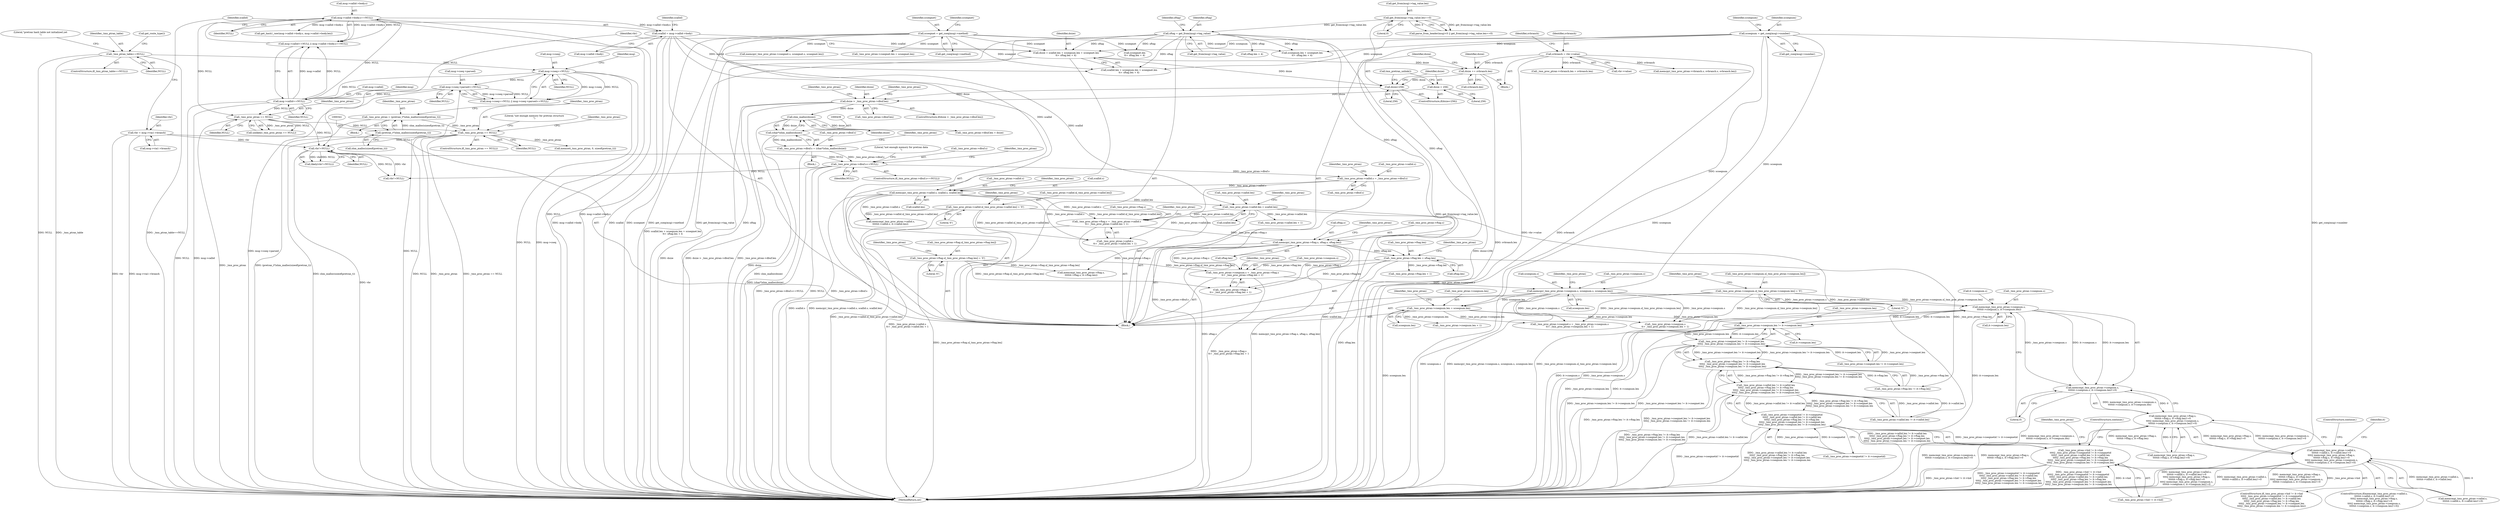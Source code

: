 digraph "0_kamailio_e1d8008a09d9390ebaf698abe8909e10dfec4097@API" {
"1000965" [label="(Call,memcmp(_tmx_proc_ptran->cseqnum.s,\n\t\t\t\t\tit->cseqnum.s, it->cseqnum.len))"];
"1000614" [label="(Call,_tmx_proc_ptran->cseqnum.s[_tmx_proc_ptran->cseqnum.len] = '\0')"];
"1000593" [label="(Call,memcpy(_tmx_proc_ptran->cseqnum.s, scseqnum.s, scseqnum.len))"];
"1000574" [label="(Call,_tmx_proc_ptran->cseqnum.s = _tmx_proc_ptran->ftag.s\n\t\t+ _tmx_proc_ptran->ftag.len + 1)"];
"1000561" [label="(Call,_tmx_proc_ptran->ftag.s[_tmx_proc_ptran->ftag.len] = '\0')"];
"1000540" [label="(Call,memcpy(_tmx_proc_ptran->ftag.s, sftag.s, sftag.len))"];
"1000521" [label="(Call,_tmx_proc_ptran->ftag.s = _tmx_proc_ptran->callid.s\n\t\t+ _tmx_proc_ptran->callid.len + 1)"];
"1000508" [label="(Call,_tmx_proc_ptran->callid.s[_tmx_proc_ptran->callid.len] = '\0')"];
"1000487" [label="(Call,memcpy(_tmx_proc_ptran->callid.s, scallid.s, scallid.len))"];
"1000476" [label="(Call,_tmx_proc_ptran->callid.s = _tmx_proc_ptran->dbuf.s)"];
"1000443" [label="(Call,_tmx_proc_ptran->dbuf.s==NULL)"];
"1000432" [label="(Call,_tmx_proc_ptran->dbuf.s = (char*)shm_malloc(dsize))"];
"1000438" [label="(Call,(char*)shm_malloc(dsize))"];
"1000440" [label="(Call,shm_malloc(dsize))"];
"1000412" [label="(Call,dsize > _tmx_proc_ptran->dbuf.len)"];
"1000404" [label="(Call,dsize<256)"];
"1000365" [label="(Call,dsize = scallid.len + scseqnum.len + scseqmet.len\n\t\t+ sftag.len + 4)"];
"1000271" [label="(Call,scallid = msg->callid->body)"];
"1000249" [label="(Call,msg->callid->body.s==NULL)"];
"1000244" [label="(Call,msg->callid==NULL)"];
"1000172" [label="(Call,msg->cseq==NULL)"];
"1000118" [label="(Call,_tmx_ptran_table==NULL)"];
"1000177" [label="(Call,msg->cseq->parsed==NULL)"];
"1000290" [label="(Call,scseqnum = get_cseq(msg)->number)"];
"1000281" [label="(Call,scseqmet = get_cseq(msg)->method)"];
"1000299" [label="(Call,sftag = get_from(msg)->tag_value)"];
"1000228" [label="(Call,get_from(msg)->tag_value.len==0)"];
"1000398" [label="(Call,dsize += svbranch.len)"];
"1000390" [label="(Call,svbranch = vbr->value)"];
"1000407" [label="(Call,dsize = 256)"];
"1000386" [label="(Call,vbr!=NULL)"];
"1000264" [label="(Call,vbr = msg->via1->branch)"];
"1000334" [label="(Call,_tmx_proc_ptran == NULL)"];
"1000346" [label="(Call,_tmx_proc_ptran == NULL)"];
"1000338" [label="(Call,_tmx_proc_ptran = (pretran_t*)shm_malloc(sizeof(pretran_t)))"];
"1000340" [label="(Call,(pretran_t*)shm_malloc(sizeof(pretran_t)))"];
"1000499" [label="(Call,_tmx_proc_ptran->callid.len = scallid.len)"];
"1000552" [label="(Call,_tmx_proc_ptran->ftag.len = sftag.len)"];
"1000834" [label="(Call,_tmx_proc_ptran->cseqnum.len != it->cseqnum.len)"];
"1000605" [label="(Call,_tmx_proc_ptran->cseqnum.len = scseqnum.len)"];
"1000965" [label="(Call,memcmp(_tmx_proc_ptran->cseqnum.s,\n\t\t\t\t\tit->cseqnum.s, it->cseqnum.len))"];
"1000822" [label="(Call,_tmx_proc_ptran->cseqmet.len != it->cseqmet.len\n\t\t\t\t|| _tmx_proc_ptran->cseqnum.len != it->cseqnum.len)"];
"1000810" [label="(Call,_tmx_proc_ptran->ftag.len != it->ftag.len\n\t\t\t\t|| _tmx_proc_ptran->cseqmet.len != it->cseqmet.len\n\t\t\t\t|| _tmx_proc_ptran->cseqnum.len != it->cseqnum.len)"];
"1000798" [label="(Call,_tmx_proc_ptran->callid.len != it->callid.len\n\t\t\t\t|| _tmx_proc_ptran->ftag.len != it->ftag.len\n\t\t\t\t|| _tmx_proc_ptran->cseqmet.len != it->cseqmet.len\n\t\t\t\t|| _tmx_proc_ptran->cseqnum.len != it->cseqnum.len)"];
"1000790" [label="(Call,_tmx_proc_ptran->cseqmetid != it->cseqmetid\n\t\t\t\t|| _tmx_proc_ptran->callid.len != it->callid.len\n\t\t\t\t|| _tmx_proc_ptran->ftag.len != it->ftag.len\n\t\t\t\t|| _tmx_proc_ptran->cseqmet.len != it->cseqmet.len\n\t\t\t\t|| _tmx_proc_ptran->cseqnum.len != it->cseqnum.len)"];
"1000782" [label="(Call,_tmx_proc_ptran->hid != it->hid\n\t\t\t\t|| _tmx_proc_ptran->cseqmetid != it->cseqmetid\n\t\t\t\t|| _tmx_proc_ptran->callid.len != it->callid.len\n\t\t\t\t|| _tmx_proc_ptran->ftag.len != it->ftag.len\n\t\t\t\t|| _tmx_proc_ptran->cseqmet.len != it->cseqmet.len\n\t\t\t\t|| _tmx_proc_ptran->cseqnum.len != it->cseqnum.len)"];
"1000964" [label="(Call,memcmp(_tmx_proc_ptran->cseqnum.s,\n\t\t\t\t\tit->cseqnum.s, it->cseqnum.len)!=0)"];
"1000945" [label="(Call,memcmp(_tmx_proc_ptran->ftag.s,\n\t\t\t\t\tit->ftag.s, it->ftag.len)!=0\n\t\t\t\t|| memcmp(_tmx_proc_ptran->cseqnum.s,\n\t\t\t\t\tit->cseqnum.s, it->cseqnum.len)!=0)"];
"1000926" [label="(Call,memcmp(_tmx_proc_ptran->callid.s,\n\t\t\t\t\tit->callid.s, it->callid.len)!=0\n\t\t\t\t|| memcmp(_tmx_proc_ptran->ftag.s,\n\t\t\t\t\tit->ftag.s, it->ftag.len)!=0\n\t\t\t\t|| memcmp(_tmx_proc_ptran->cseqnum.s,\n\t\t\t\t\tit->cseqnum.s, it->cseqnum.len)!=0)"];
"1000928" [label="(Call,memcmp(_tmx_proc_ptran->callid.s,\n\t\t\t\t\tit->callid.s, it->callid.len))"];
"1000441" [label="(Identifier,dsize)"];
"1000411" [label="(ControlStructure,if(dsize > _tmx_proc_ptran->dbuf.len))"];
"1000298" [label="(Identifier,scseqnum)"];
"1000790" [label="(Call,_tmx_proc_ptran->cseqmetid != it->cseqmetid\n\t\t\t\t|| _tmx_proc_ptran->callid.len != it->callid.len\n\t\t\t\t|| _tmx_proc_ptran->ftag.len != it->ftag.len\n\t\t\t\t|| _tmx_proc_ptran->cseqmet.len != it->cseqmet.len\n\t\t\t\t|| _tmx_proc_ptran->cseqnum.len != it->cseqnum.len)"];
"1000981" [label="(Literal,0)"];
"1000682" [label="(Call,vbr!=NULL)"];
"1000596" [label="(Identifier,_tmx_proc_ptran)"];
"1000413" [label="(Identifier,dsize)"];
"1000488" [label="(Call,_tmx_proc_ptran->callid.s)"];
"1000273" [label="(Call,msg->callid->body)"];
"1000385" [label="(Call,likely(vbr!=NULL))"];
"1000340" [label="(Call,(pretran_t*)shm_malloc(sizeof(pretran_t)))"];
"1000976" [label="(Call,it->cseqnum.len)"];
"1000499" [label="(Call,_tmx_proc_ptran->callid.len = scallid.len)"];
"1000555" [label="(Identifier,_tmx_proc_ptran)"];
"1000272" [label="(Identifier,scallid)"];
"1000552" [label="(Call,_tmx_proc_ptran->ftag.len = sftag.len)"];
"1000626" [label="(Literal,'\0')"];
"1000423" [label="(Identifier,_tmx_proc_ptran)"];
"1000345" [label="(ControlStructure,if(_tmx_proc_ptran == NULL))"];
"1000235" [label="(Literal,0)"];
"1000602" [label="(Call,scseqnum.len)"];
"1000947" [label="(Call,memcmp(_tmx_proc_ptran->ftag.s,\n\t\t\t\t\tit->ftag.s, it->ftag.len))"];
"1000339" [label="(Identifier,_tmx_proc_ptran)"];
"1000541" [label="(Call,_tmx_proc_ptran->ftag.s)"];
"1000173" [label="(Call,msg->cseq)"];
"1000404" [label="(Call,dsize<256)"];
"1000118" [label="(Call,_tmx_ptran_table==NULL)"];
"1000926" [label="(Call,memcmp(_tmx_proc_ptran->callid.s,\n\t\t\t\t\tit->callid.s, it->callid.len)!=0\n\t\t\t\t|| memcmp(_tmx_proc_ptran->ftag.s,\n\t\t\t\t\tit->ftag.s, it->ftag.len)!=0\n\t\t\t\t|| memcmp(_tmx_proc_ptran->cseqnum.s,\n\t\t\t\t\tit->cseqnum.s, it->cseqnum.len)!=0)"];
"1000389" [label="(Block,)"];
"1000512" [label="(Identifier,_tmx_proc_ptran)"];
"1000459" [label="(Identifier,_tmx_proc_ptran)"];
"1000971" [label="(Call,it->cseqnum.s)"];
"1000573" [label="(Literal,'\0')"];
"1000129" [label="(Call,get_route_type())"];
"1000223" [label="(Call,parse_from_header(msg)<0 || get_from(msg)->tag_value.len==0)"];
"1000783" [label="(Call,_tmx_proc_ptran->hid != it->hid)"];
"1000490" [label="(Identifier,_tmx_proc_ptran)"];
"1000502" [label="(Identifier,_tmx_proc_ptran)"];
"1000452" [label="(Literal,\"not enough memory for pretran data\n\")"];
"1000456" [label="(Call,_tmx_proc_ptran->dbuf.len = dsize)"];
"1000614" [label="(Call,_tmx_proc_ptran->cseqnum.s[_tmx_proc_ptran->cseqnum.len] = '\0')"];
"1000565" [label="(Identifier,_tmx_proc_ptran)"];
"1000527" [label="(Call,_tmx_proc_ptran->callid.s\n\t\t+ _tmx_proc_ptran->callid.len + 1)"];
"1000562" [label="(Call,_tmx_proc_ptran->ftag.s[_tmx_proc_ptran->ftag.len])"];
"1000465" [label="(Identifier,_tmx_proc_ptran)"];
"1000388" [label="(Identifier,NULL)"];
"1000611" [label="(Call,scseqnum.len)"];
"1000496" [label="(Call,scallid.len)"];
"1000487" [label="(Call,memcpy(_tmx_proc_ptran->callid.s, scallid.s, scallid.len))"];
"1000575" [label="(Call,_tmx_proc_ptran->cseqnum.s)"];
"1000508" [label="(Call,_tmx_proc_ptran->callid.s[_tmx_proc_ptran->callid.len] = '\0')"];
"1000390" [label="(Call,svbranch = vbr->value)"];
"1000346" [label="(Call,_tmx_proc_ptran == NULL)"];
"1000123" [label="(Literal,\"pretran hash table not initialized yet\n\")"];
"1000338" [label="(Call,_tmx_proc_ptran = (pretran_t*)shm_malloc(sizeof(pretran_t)))"];
"1000618" [label="(Identifier,_tmx_proc_ptran)"];
"1000104" [label="(Block,)"];
"1000245" [label="(Call,msg->callid)"];
"1000449" [label="(Identifier,NULL)"];
"1000791" [label="(Call,_tmx_proc_ptran->cseqmetid != it->cseqmetid)"];
"1000586" [label="(Call,_tmx_proc_ptran->ftag.len + 1)"];
"1000927" [label="(Call,memcmp(_tmx_proc_ptran->callid.s,\n\t\t\t\t\tit->callid.s, it->callid.len)!=0)"];
"1000810" [label="(Call,_tmx_proc_ptran->ftag.len != it->ftag.len\n\t\t\t\t|| _tmx_proc_ptran->cseqmet.len != it->cseqmet.len\n\t\t\t\t|| _tmx_proc_ptran->cseqnum.len != it->cseqnum.len)"];
"1000307" [label="(Identifier,sftag)"];
"1000281" [label="(Call,scseqmet = get_cseq(msg)->method)"];
"1000574" [label="(Call,_tmx_proc_ptran->cseqnum.s = _tmx_proc_ptran->ftag.s\n\t\t+ _tmx_proc_ptran->ftag.len + 1)"];
"1000365" [label="(Call,dsize = scallid.len + scseqnum.len + scseqmet.len\n\t\t+ sftag.len + 4)"];
"1000477" [label="(Call,_tmx_proc_ptran->callid.s)"];
"1000282" [label="(Identifier,scseqmet)"];
"1000403" [label="(ControlStructure,if(dsize<256))"];
"1000476" [label="(Call,_tmx_proc_ptran->callid.s = _tmx_proc_ptran->dbuf.s)"];
"1000925" [label="(ControlStructure,if(memcmp(_tmx_proc_ptran->callid.s,\n\t\t\t\t\tit->callid.s, it->callid.len)!=0\n\t\t\t\t|| memcmp(_tmx_proc_ptran->ftag.s,\n\t\t\t\t\tit->ftag.s, it->ftag.len)!=0\n\t\t\t\t|| memcmp(_tmx_proc_ptran->cseqnum.s,\n\t\t\t\t\tit->cseqnum.s, it->cseqnum.len)!=0))"];
"1000639" [label="(Call,_tmx_proc_ptran->cseqnum.len + 1)"];
"1000577" [label="(Identifier,_tmx_proc_ptran)"];
"1000375" [label="(Call,scseqmet.len\n\t\t+ sftag.len + 4)"];
"1000520" [label="(Literal,'\0')"];
"1000334" [label="(Call,_tmx_proc_ptran == NULL)"];
"1000646" [label="(Call,memcpy(_tmx_proc_ptran->cseqmet.s, scseqmet.s, scseqmet.len))"];
"1000822" [label="(Call,_tmx_proc_ptran->cseqmet.len != it->cseqmet.len\n\t\t\t\t|| _tmx_proc_ptran->cseqnum.len != it->cseqnum.len)"];
"1000781" [label="(ControlStructure,if(_tmx_proc_ptran->hid != it->hid\n\t\t\t\t|| _tmx_proc_ptran->cseqmetid != it->cseqmetid\n\t\t\t\t|| _tmx_proc_ptran->callid.len != it->callid.len\n\t\t\t\t|| _tmx_proc_ptran->ftag.len != it->ftag.len\n\t\t\t\t|| _tmx_proc_ptran->cseqmet.len != it->cseqmet.len\n\t\t\t\t|| _tmx_proc_ptran->cseqnum.len != it->cseqnum.len))"];
"1000444" [label="(Call,_tmx_proc_ptran->dbuf.s)"];
"1000379" [label="(Call,sftag.len + 4)"];
"1000608" [label="(Identifier,_tmx_proc_ptran)"];
"1000593" [label="(Call,memcpy(_tmx_proc_ptran->cseqnum.s, scseqnum.s, scseqnum.len))"];
"1000264" [label="(Call,vbr = msg->via1->branch)"];
"1000627" [label="(Call,_tmx_proc_ptran->cseqmet.s = _tmx_proc_ptran->cseqnum.s\n\t\t+ _tmx_proc_ptran->cseqnum.len + 1)"];
"1000482" [label="(Call,_tmx_proc_ptran->dbuf.s)"];
"1000171" [label="(Call,msg->cseq==NULL || msg->cseq->parsed==NULL)"];
"1000605" [label="(Call,_tmx_proc_ptran->cseqnum.len = scseqnum.len)"];
"1000594" [label="(Call,_tmx_proc_ptran->cseqnum.s)"];
"1000351" [label="(Literal,\"not enough memory for pretran structure\n\")"];
"1000249" [label="(Call,msg->callid->body.s==NULL)"];
"1000438" [label="(Call,(char*)shm_malloc(dsize))"];
"1000493" [label="(Call,scallid.s)"];
"1000658" [label="(Call,_tmx_proc_ptran->cseqmet.len = scseqmet.len)"];
"1000387" [label="(Identifier,vbr)"];
"1000180" [label="(Identifier,msg)"];
"1000946" [label="(Call,memcmp(_tmx_proc_ptran->ftag.s,\n\t\t\t\t\tit->ftag.s, it->ftag.len)!=0)"];
"1000521" [label="(Call,_tmx_proc_ptran->ftag.s = _tmx_proc_ptran->callid.s\n\t\t+ _tmx_proc_ptran->callid.len + 1)"];
"1000705" [label="(Call,memcpy(_tmx_proc_ptran->vbranch.s, svbranch.s, svbranch.len))"];
"1000347" [label="(Identifier,_tmx_proc_ptran)"];
"1000561" [label="(Call,_tmx_proc_ptran->ftag.s[_tmx_proc_ptran->ftag.len] = '\0')"];
"1000509" [label="(Call,_tmx_proc_ptran->callid.s[_tmx_proc_ptran->callid.len])"];
"1000366" [label="(Identifier,dsize)"];
"1000633" [label="(Call,_tmx_proc_ptran->cseqnum.s\n\t\t+ _tmx_proc_ptran->cseqnum.len + 1)"];
"1000228" [label="(Call,get_from(msg)->tag_value.len==0)"];
"1000117" [label="(ControlStructure,if(_tmx_ptran_table==NULL))"];
"1000966" [label="(Call,_tmx_proc_ptran->cseqnum.s)"];
"1000408" [label="(Identifier,dsize)"];
"1000290" [label="(Call,scseqnum = get_cseq(msg)->number)"];
"1000442" [label="(ControlStructure,if(_tmx_proc_ptran->dbuf.s==NULL))"];
"1000283" [label="(Call,get_cseq(msg)->method)"];
"1000229" [label="(Call,get_from(msg)->tag_value.len)"];
"1000405" [label="(Identifier,dsize)"];
"1000243" [label="(Call,msg->callid==NULL || msg->callid->body.s==NULL)"];
"1000120" [label="(Identifier,NULL)"];
"1000248" [label="(Identifier,NULL)"];
"1001048" [label="(MethodReturn,int)"];
"1000524" [label="(Identifier,_tmx_proc_ptran)"];
"1000414" [label="(Call,_tmx_proc_ptran->dbuf.len)"];
"1000391" [label="(Identifier,svbranch)"];
"1000823" [label="(Call,_tmx_proc_ptran->cseqmet.len != it->cseqmet.len)"];
"1000851" [label="(Identifier,_tmx_proc_ptran)"];
"1000834" [label="(Call,_tmx_proc_ptran->cseqnum.len != it->cseqnum.len)"];
"1000982" [label="(ControlStructure,continue;)"];
"1000432" [label="(Call,_tmx_proc_ptran->dbuf.s = (char*)shm_malloc(dsize))"];
"1000799" [label="(Call,_tmx_proc_ptran->callid.len != it->callid.len)"];
"1000301" [label="(Call,get_from(msg)->tag_value)"];
"1000964" [label="(Call,memcmp(_tmx_proc_ptran->cseqnum.s,\n\t\t\t\t\tit->cseqnum.s, it->cseqnum.len)!=0)"];
"1000615" [label="(Call,_tmx_proc_ptran->cseqnum.s[_tmx_proc_ptran->cseqnum.len])"];
"1000606" [label="(Call,_tmx_proc_ptran->cseqnum.len)"];
"1000336" [label="(Identifier,NULL)"];
"1000342" [label="(Call,shm_malloc(sizeof(pretran_t)))"];
"1000717" [label="(Call,_tmx_proc_ptran->vbranch.len = svbranch.len)"];
"1000945" [label="(Call,memcmp(_tmx_proc_ptran->ftag.s,\n\t\t\t\t\tit->ftag.s, it->ftag.len)!=0\n\t\t\t\t|| memcmp(_tmx_proc_ptran->cseqnum.s,\n\t\t\t\t\tit->cseqnum.s, it->cseqnum.len)!=0)"];
"1000440" [label="(Call,shm_malloc(dsize))"];
"1000337" [label="(Block,)"];
"1000119" [label="(Identifier,_tmx_ptran_table)"];
"1000398" [label="(Call,dsize += svbranch.len)"];
"1000280" [label="(Identifier,scallid)"];
"1000386" [label="(Call,vbr!=NULL)"];
"1000183" [label="(Identifier,NULL)"];
"1000397" [label="(Identifier,svbranch)"];
"1000257" [label="(Identifier,NULL)"];
"1000299" [label="(Call,sftag = get_from(msg)->tag_value)"];
"1000406" [label="(Literal,256)"];
"1000300" [label="(Identifier,sftag)"];
"1000630" [label="(Identifier,_tmx_proc_ptran)"];
"1000500" [label="(Call,_tmx_proc_ptran->callid.len)"];
"1000392" [label="(Call,vbr->value)"];
"1000599" [label="(Call,scseqnum.s)"];
"1000558" [label="(Call,sftag.len)"];
"1000540" [label="(Call,memcpy(_tmx_proc_ptran->ftag.s, sftag.s, sftag.len))"];
"1000965" [label="(Call,memcmp(_tmx_proc_ptran->cseqnum.s,\n\t\t\t\t\tit->cseqnum.s, it->cseqnum.len))"];
"1000271" [label="(Call,scallid = msg->callid->body)"];
"1000410" [label="(Call,tmx_pretran_unlink())"];
"1000266" [label="(Call,msg->via1->branch)"];
"1000845" [label="(ControlStructure,continue;)"];
"1000543" [label="(Identifier,_tmx_proc_ptran)"];
"1000292" [label="(Call,get_cseq(msg)->number)"];
"1000333" [label="(Call,unlikely(_tmx_proc_ptran == NULL))"];
"1000443" [label="(Call,_tmx_proc_ptran->dbuf.s==NULL)"];
"1000172" [label="(Call,msg->cseq==NULL)"];
"1000840" [label="(Call,it->cseqnum.len)"];
"1000355" [label="(Call,memset(_tmx_proc_ptran, 0, sizeof(pretran_t)))"];
"1000367" [label="(Call,scallid.len + scseqnum.len + scseqmet.len\n\t\t+ sftag.len + 4)"];
"1000433" [label="(Call,_tmx_proc_ptran->dbuf.s)"];
"1000798" [label="(Call,_tmx_proc_ptran->callid.len != it->callid.len\n\t\t\t\t|| _tmx_proc_ptran->ftag.len != it->ftag.len\n\t\t\t\t|| _tmx_proc_ptran->cseqmet.len != it->cseqmet.len\n\t\t\t\t|| _tmx_proc_ptran->cseqnum.len != it->cseqnum.len)"];
"1000553" [label="(Call,_tmx_proc_ptran->ftag.len)"];
"1000178" [label="(Call,msg->cseq->parsed)"];
"1000522" [label="(Call,_tmx_proc_ptran->ftag.s)"];
"1000988" [label="(Identifier,it)"];
"1000446" [label="(Identifier,_tmx_proc_ptran)"];
"1000289" [label="(Identifier,scseqmet)"];
"1000356" [label="(Identifier,_tmx_proc_ptran)"];
"1000177" [label="(Call,msg->cseq->parsed==NULL)"];
"1000399" [label="(Identifier,dsize)"];
"1000409" [label="(Literal,256)"];
"1000533" [label="(Call,_tmx_proc_ptran->callid.len + 1)"];
"1000310" [label="(Call,get_hash1_raw(msg->callid->body.s, msg->callid->body.len))"];
"1000505" [label="(Call,scallid.len)"];
"1000580" [label="(Call,_tmx_proc_ptran->ftag.s\n\t\t+ _tmx_proc_ptran->ftag.len + 1)"];
"1000546" [label="(Call,sftag.s)"];
"1000371" [label="(Call,scseqnum.len + scseqmet.len\n\t\t+ sftag.len + 4)"];
"1000291" [label="(Identifier,scseqnum)"];
"1000176" [label="(Identifier,NULL)"];
"1000244" [label="(Call,msg->callid==NULL)"];
"1000419" [label="(Block,)"];
"1000253" [label="(Identifier,msg)"];
"1000412" [label="(Call,dsize > _tmx_proc_ptran->dbuf.len)"];
"1000811" [label="(Call,_tmx_proc_ptran->ftag.len != it->ftag.len)"];
"1000782" [label="(Call,_tmx_proc_ptran->hid != it->hid\n\t\t\t\t|| _tmx_proc_ptran->cseqmetid != it->cseqmetid\n\t\t\t\t|| _tmx_proc_ptran->callid.len != it->callid.len\n\t\t\t\t|| _tmx_proc_ptran->ftag.len != it->ftag.len\n\t\t\t\t|| _tmx_proc_ptran->cseqmet.len != it->cseqmet.len\n\t\t\t\t|| _tmx_proc_ptran->cseqnum.len != it->cseqnum.len)"];
"1000250" [label="(Call,msg->callid->body.s)"];
"1000549" [label="(Call,sftag.len)"];
"1000400" [label="(Call,svbranch.len)"];
"1000407" [label="(Call,dsize = 256)"];
"1000265" [label="(Identifier,vbr)"];
"1000835" [label="(Call,_tmx_proc_ptran->cseqnum.len)"];
"1000335" [label="(Identifier,_tmx_proc_ptran)"];
"1000348" [label="(Identifier,NULL)"];
"1000965" -> "1000964"  [label="AST: "];
"1000965" -> "1000976"  [label="CFG: "];
"1000966" -> "1000965"  [label="AST: "];
"1000971" -> "1000965"  [label="AST: "];
"1000976" -> "1000965"  [label="AST: "];
"1000981" -> "1000965"  [label="CFG: "];
"1000965" -> "1001048"  [label="DDG: it->cseqnum.s"];
"1000965" -> "1001048"  [label="DDG: _tmx_proc_ptran->cseqnum.s"];
"1000965" -> "1001048"  [label="DDG: it->cseqnum.len"];
"1000965" -> "1000834"  [label="DDG: it->cseqnum.len"];
"1000965" -> "1000964"  [label="DDG: _tmx_proc_ptran->cseqnum.s"];
"1000965" -> "1000964"  [label="DDG: it->cseqnum.s"];
"1000965" -> "1000964"  [label="DDG: it->cseqnum.len"];
"1000614" -> "1000965"  [label="DDG: _tmx_proc_ptran->cseqnum.s[_tmx_proc_ptran->cseqnum.len]"];
"1000593" -> "1000965"  [label="DDG: _tmx_proc_ptran->cseqnum.s"];
"1000834" -> "1000965"  [label="DDG: it->cseqnum.len"];
"1000614" -> "1000104"  [label="AST: "];
"1000614" -> "1000626"  [label="CFG: "];
"1000615" -> "1000614"  [label="AST: "];
"1000626" -> "1000614"  [label="AST: "];
"1000630" -> "1000614"  [label="CFG: "];
"1000614" -> "1001048"  [label="DDG: _tmx_proc_ptran->cseqnum.s[_tmx_proc_ptran->cseqnum.len]"];
"1000614" -> "1000627"  [label="DDG: _tmx_proc_ptran->cseqnum.s[_tmx_proc_ptran->cseqnum.len]"];
"1000614" -> "1000633"  [label="DDG: _tmx_proc_ptran->cseqnum.s[_tmx_proc_ptran->cseqnum.len]"];
"1000593" -> "1000104"  [label="AST: "];
"1000593" -> "1000602"  [label="CFG: "];
"1000594" -> "1000593"  [label="AST: "];
"1000599" -> "1000593"  [label="AST: "];
"1000602" -> "1000593"  [label="AST: "];
"1000608" -> "1000593"  [label="CFG: "];
"1000593" -> "1001048"  [label="DDG: scseqnum.s"];
"1000593" -> "1001048"  [label="DDG: memcpy(_tmx_proc_ptran->cseqnum.s, scseqnum.s, scseqnum.len)"];
"1000574" -> "1000593"  [label="DDG: _tmx_proc_ptran->cseqnum.s"];
"1000290" -> "1000593"  [label="DDG: scseqnum"];
"1000593" -> "1000605"  [label="DDG: scseqnum.len"];
"1000593" -> "1000627"  [label="DDG: _tmx_proc_ptran->cseqnum.s"];
"1000593" -> "1000633"  [label="DDG: _tmx_proc_ptran->cseqnum.s"];
"1000574" -> "1000104"  [label="AST: "];
"1000574" -> "1000580"  [label="CFG: "];
"1000575" -> "1000574"  [label="AST: "];
"1000580" -> "1000574"  [label="AST: "];
"1000596" -> "1000574"  [label="CFG: "];
"1000574" -> "1001048"  [label="DDG: _tmx_proc_ptran->ftag.s\n\t\t+ _tmx_proc_ptran->ftag.len + 1"];
"1000561" -> "1000574"  [label="DDG: _tmx_proc_ptran->ftag.s[_tmx_proc_ptran->ftag.len]"];
"1000540" -> "1000574"  [label="DDG: _tmx_proc_ptran->ftag.s"];
"1000552" -> "1000574"  [label="DDG: _tmx_proc_ptran->ftag.len"];
"1000561" -> "1000104"  [label="AST: "];
"1000561" -> "1000573"  [label="CFG: "];
"1000562" -> "1000561"  [label="AST: "];
"1000573" -> "1000561"  [label="AST: "];
"1000577" -> "1000561"  [label="CFG: "];
"1000561" -> "1001048"  [label="DDG: _tmx_proc_ptran->ftag.s[_tmx_proc_ptran->ftag.len]"];
"1000561" -> "1000580"  [label="DDG: _tmx_proc_ptran->ftag.s[_tmx_proc_ptran->ftag.len]"];
"1000561" -> "1000947"  [label="DDG: _tmx_proc_ptran->ftag.s[_tmx_proc_ptran->ftag.len]"];
"1000540" -> "1000104"  [label="AST: "];
"1000540" -> "1000549"  [label="CFG: "];
"1000541" -> "1000540"  [label="AST: "];
"1000546" -> "1000540"  [label="AST: "];
"1000549" -> "1000540"  [label="AST: "];
"1000555" -> "1000540"  [label="CFG: "];
"1000540" -> "1001048"  [label="DDG: memcpy(_tmx_proc_ptran->ftag.s, sftag.s, sftag.len)"];
"1000540" -> "1001048"  [label="DDG: sftag.s"];
"1000521" -> "1000540"  [label="DDG: _tmx_proc_ptran->ftag.s"];
"1000299" -> "1000540"  [label="DDG: sftag"];
"1000540" -> "1000552"  [label="DDG: sftag.len"];
"1000540" -> "1000580"  [label="DDG: _tmx_proc_ptran->ftag.s"];
"1000540" -> "1000947"  [label="DDG: _tmx_proc_ptran->ftag.s"];
"1000521" -> "1000104"  [label="AST: "];
"1000521" -> "1000527"  [label="CFG: "];
"1000522" -> "1000521"  [label="AST: "];
"1000527" -> "1000521"  [label="AST: "];
"1000543" -> "1000521"  [label="CFG: "];
"1000521" -> "1001048"  [label="DDG: _tmx_proc_ptran->callid.s\n\t\t+ _tmx_proc_ptran->callid.len + 1"];
"1000508" -> "1000521"  [label="DDG: _tmx_proc_ptran->callid.s[_tmx_proc_ptran->callid.len]"];
"1000487" -> "1000521"  [label="DDG: _tmx_proc_ptran->callid.s"];
"1000499" -> "1000521"  [label="DDG: _tmx_proc_ptran->callid.len"];
"1000508" -> "1000104"  [label="AST: "];
"1000508" -> "1000520"  [label="CFG: "];
"1000509" -> "1000508"  [label="AST: "];
"1000520" -> "1000508"  [label="AST: "];
"1000524" -> "1000508"  [label="CFG: "];
"1000508" -> "1001048"  [label="DDG: _tmx_proc_ptran->callid.s[_tmx_proc_ptran->callid.len]"];
"1000508" -> "1000527"  [label="DDG: _tmx_proc_ptran->callid.s[_tmx_proc_ptran->callid.len]"];
"1000508" -> "1000928"  [label="DDG: _tmx_proc_ptran->callid.s[_tmx_proc_ptran->callid.len]"];
"1000487" -> "1000104"  [label="AST: "];
"1000487" -> "1000496"  [label="CFG: "];
"1000488" -> "1000487"  [label="AST: "];
"1000493" -> "1000487"  [label="AST: "];
"1000496" -> "1000487"  [label="AST: "];
"1000502" -> "1000487"  [label="CFG: "];
"1000487" -> "1001048"  [label="DDG: scallid.s"];
"1000487" -> "1001048"  [label="DDG: memcpy(_tmx_proc_ptran->callid.s, scallid.s, scallid.len)"];
"1000476" -> "1000487"  [label="DDG: _tmx_proc_ptran->callid.s"];
"1000271" -> "1000487"  [label="DDG: scallid"];
"1000487" -> "1000499"  [label="DDG: scallid.len"];
"1000487" -> "1000527"  [label="DDG: _tmx_proc_ptran->callid.s"];
"1000487" -> "1000928"  [label="DDG: _tmx_proc_ptran->callid.s"];
"1000476" -> "1000104"  [label="AST: "];
"1000476" -> "1000482"  [label="CFG: "];
"1000477" -> "1000476"  [label="AST: "];
"1000482" -> "1000476"  [label="AST: "];
"1000490" -> "1000476"  [label="CFG: "];
"1000476" -> "1001048"  [label="DDG: _tmx_proc_ptran->dbuf.s"];
"1000443" -> "1000476"  [label="DDG: _tmx_proc_ptran->dbuf.s"];
"1000443" -> "1000442"  [label="AST: "];
"1000443" -> "1000449"  [label="CFG: "];
"1000444" -> "1000443"  [label="AST: "];
"1000449" -> "1000443"  [label="AST: "];
"1000452" -> "1000443"  [label="CFG: "];
"1000459" -> "1000443"  [label="CFG: "];
"1000443" -> "1001048"  [label="DDG: _tmx_proc_ptran->dbuf.s==NULL"];
"1000443" -> "1001048"  [label="DDG: NULL"];
"1000443" -> "1001048"  [label="DDG: _tmx_proc_ptran->dbuf.s"];
"1000432" -> "1000443"  [label="DDG: _tmx_proc_ptran->dbuf.s"];
"1000386" -> "1000443"  [label="DDG: NULL"];
"1000443" -> "1000682"  [label="DDG: NULL"];
"1000432" -> "1000419"  [label="AST: "];
"1000432" -> "1000438"  [label="CFG: "];
"1000433" -> "1000432"  [label="AST: "];
"1000438" -> "1000432"  [label="AST: "];
"1000446" -> "1000432"  [label="CFG: "];
"1000432" -> "1001048"  [label="DDG: (char*)shm_malloc(dsize)"];
"1000438" -> "1000432"  [label="DDG: shm_malloc(dsize)"];
"1000438" -> "1000440"  [label="CFG: "];
"1000439" -> "1000438"  [label="AST: "];
"1000440" -> "1000438"  [label="AST: "];
"1000438" -> "1001048"  [label="DDG: shm_malloc(dsize)"];
"1000440" -> "1000438"  [label="DDG: dsize"];
"1000440" -> "1000441"  [label="CFG: "];
"1000441" -> "1000440"  [label="AST: "];
"1000440" -> "1001048"  [label="DDG: dsize"];
"1000412" -> "1000440"  [label="DDG: dsize"];
"1000440" -> "1000456"  [label="DDG: dsize"];
"1000412" -> "1000411"  [label="AST: "];
"1000412" -> "1000414"  [label="CFG: "];
"1000413" -> "1000412"  [label="AST: "];
"1000414" -> "1000412"  [label="AST: "];
"1000423" -> "1000412"  [label="CFG: "];
"1000465" -> "1000412"  [label="CFG: "];
"1000412" -> "1001048"  [label="DDG: dsize > _tmx_proc_ptran->dbuf.len"];
"1000412" -> "1001048"  [label="DDG: _tmx_proc_ptran->dbuf.len"];
"1000412" -> "1001048"  [label="DDG: dsize"];
"1000404" -> "1000412"  [label="DDG: dsize"];
"1000407" -> "1000412"  [label="DDG: dsize"];
"1000404" -> "1000403"  [label="AST: "];
"1000404" -> "1000406"  [label="CFG: "];
"1000405" -> "1000404"  [label="AST: "];
"1000406" -> "1000404"  [label="AST: "];
"1000408" -> "1000404"  [label="CFG: "];
"1000410" -> "1000404"  [label="CFG: "];
"1000404" -> "1001048"  [label="DDG: dsize<256"];
"1000365" -> "1000404"  [label="DDG: dsize"];
"1000398" -> "1000404"  [label="DDG: dsize"];
"1000365" -> "1000104"  [label="AST: "];
"1000365" -> "1000367"  [label="CFG: "];
"1000366" -> "1000365"  [label="AST: "];
"1000367" -> "1000365"  [label="AST: "];
"1000387" -> "1000365"  [label="CFG: "];
"1000365" -> "1001048"  [label="DDG: scallid.len + scseqnum.len + scseqmet.len\n\t\t+ sftag.len + 4"];
"1000271" -> "1000365"  [label="DDG: scallid"];
"1000290" -> "1000365"  [label="DDG: scseqnum"];
"1000281" -> "1000365"  [label="DDG: scseqmet"];
"1000299" -> "1000365"  [label="DDG: sftag"];
"1000365" -> "1000398"  [label="DDG: dsize"];
"1000271" -> "1000104"  [label="AST: "];
"1000271" -> "1000273"  [label="CFG: "];
"1000272" -> "1000271"  [label="AST: "];
"1000273" -> "1000271"  [label="AST: "];
"1000280" -> "1000271"  [label="CFG: "];
"1000271" -> "1001048"  [label="DDG: msg->callid->body"];
"1000271" -> "1001048"  [label="DDG: scallid"];
"1000249" -> "1000271"  [label="DDG: msg->callid->body.s"];
"1000271" -> "1000367"  [label="DDG: scallid"];
"1000271" -> "1000499"  [label="DDG: scallid"];
"1000249" -> "1000243"  [label="AST: "];
"1000249" -> "1000257"  [label="CFG: "];
"1000250" -> "1000249"  [label="AST: "];
"1000257" -> "1000249"  [label="AST: "];
"1000243" -> "1000249"  [label="CFG: "];
"1000249" -> "1001048"  [label="DDG: NULL"];
"1000249" -> "1001048"  [label="DDG: msg->callid->body.s"];
"1000249" -> "1000243"  [label="DDG: msg->callid->body.s"];
"1000249" -> "1000243"  [label="DDG: NULL"];
"1000244" -> "1000249"  [label="DDG: NULL"];
"1000249" -> "1000310"  [label="DDG: msg->callid->body.s"];
"1000249" -> "1000334"  [label="DDG: NULL"];
"1000244" -> "1000243"  [label="AST: "];
"1000244" -> "1000248"  [label="CFG: "];
"1000245" -> "1000244"  [label="AST: "];
"1000248" -> "1000244"  [label="AST: "];
"1000253" -> "1000244"  [label="CFG: "];
"1000243" -> "1000244"  [label="CFG: "];
"1000244" -> "1001048"  [label="DDG: NULL"];
"1000244" -> "1001048"  [label="DDG: msg->callid"];
"1000244" -> "1000243"  [label="DDG: msg->callid"];
"1000244" -> "1000243"  [label="DDG: NULL"];
"1000172" -> "1000244"  [label="DDG: NULL"];
"1000177" -> "1000244"  [label="DDG: NULL"];
"1000244" -> "1000334"  [label="DDG: NULL"];
"1000172" -> "1000171"  [label="AST: "];
"1000172" -> "1000176"  [label="CFG: "];
"1000173" -> "1000172"  [label="AST: "];
"1000176" -> "1000172"  [label="AST: "];
"1000180" -> "1000172"  [label="CFG: "];
"1000171" -> "1000172"  [label="CFG: "];
"1000172" -> "1001048"  [label="DDG: NULL"];
"1000172" -> "1001048"  [label="DDG: msg->cseq"];
"1000172" -> "1000171"  [label="DDG: msg->cseq"];
"1000172" -> "1000171"  [label="DDG: NULL"];
"1000118" -> "1000172"  [label="DDG: NULL"];
"1000172" -> "1000177"  [label="DDG: NULL"];
"1000118" -> "1000117"  [label="AST: "];
"1000118" -> "1000120"  [label="CFG: "];
"1000119" -> "1000118"  [label="AST: "];
"1000120" -> "1000118"  [label="AST: "];
"1000123" -> "1000118"  [label="CFG: "];
"1000129" -> "1000118"  [label="CFG: "];
"1000118" -> "1001048"  [label="DDG: _tmx_ptran_table==NULL"];
"1000118" -> "1001048"  [label="DDG: NULL"];
"1000118" -> "1001048"  [label="DDG: _tmx_ptran_table"];
"1000177" -> "1000171"  [label="AST: "];
"1000177" -> "1000183"  [label="CFG: "];
"1000178" -> "1000177"  [label="AST: "];
"1000183" -> "1000177"  [label="AST: "];
"1000171" -> "1000177"  [label="CFG: "];
"1000177" -> "1001048"  [label="DDG: msg->cseq->parsed"];
"1000177" -> "1001048"  [label="DDG: NULL"];
"1000177" -> "1000171"  [label="DDG: msg->cseq->parsed"];
"1000177" -> "1000171"  [label="DDG: NULL"];
"1000290" -> "1000104"  [label="AST: "];
"1000290" -> "1000292"  [label="CFG: "];
"1000291" -> "1000290"  [label="AST: "];
"1000292" -> "1000290"  [label="AST: "];
"1000298" -> "1000290"  [label="CFG: "];
"1000290" -> "1001048"  [label="DDG: scseqnum"];
"1000290" -> "1001048"  [label="DDG: get_cseq(msg)->number"];
"1000290" -> "1000367"  [label="DDG: scseqnum"];
"1000290" -> "1000371"  [label="DDG: scseqnum"];
"1000290" -> "1000605"  [label="DDG: scseqnum"];
"1000281" -> "1000104"  [label="AST: "];
"1000281" -> "1000283"  [label="CFG: "];
"1000282" -> "1000281"  [label="AST: "];
"1000283" -> "1000281"  [label="AST: "];
"1000289" -> "1000281"  [label="CFG: "];
"1000281" -> "1001048"  [label="DDG: scseqmet"];
"1000281" -> "1001048"  [label="DDG: get_cseq(msg)->method"];
"1000281" -> "1000367"  [label="DDG: scseqmet"];
"1000281" -> "1000371"  [label="DDG: scseqmet"];
"1000281" -> "1000375"  [label="DDG: scseqmet"];
"1000281" -> "1000646"  [label="DDG: scseqmet"];
"1000281" -> "1000658"  [label="DDG: scseqmet"];
"1000299" -> "1000104"  [label="AST: "];
"1000299" -> "1000301"  [label="CFG: "];
"1000300" -> "1000299"  [label="AST: "];
"1000301" -> "1000299"  [label="AST: "];
"1000307" -> "1000299"  [label="CFG: "];
"1000299" -> "1001048"  [label="DDG: get_from(msg)->tag_value"];
"1000299" -> "1001048"  [label="DDG: sftag"];
"1000228" -> "1000299"  [label="DDG: get_from(msg)->tag_value.len"];
"1000299" -> "1000367"  [label="DDG: sftag"];
"1000299" -> "1000371"  [label="DDG: sftag"];
"1000299" -> "1000375"  [label="DDG: sftag"];
"1000299" -> "1000379"  [label="DDG: sftag"];
"1000299" -> "1000552"  [label="DDG: sftag"];
"1000228" -> "1000223"  [label="AST: "];
"1000228" -> "1000235"  [label="CFG: "];
"1000229" -> "1000228"  [label="AST: "];
"1000235" -> "1000228"  [label="AST: "];
"1000223" -> "1000228"  [label="CFG: "];
"1000228" -> "1001048"  [label="DDG: get_from(msg)->tag_value.len"];
"1000228" -> "1000223"  [label="DDG: get_from(msg)->tag_value.len"];
"1000228" -> "1000223"  [label="DDG: 0"];
"1000398" -> "1000389"  [label="AST: "];
"1000398" -> "1000400"  [label="CFG: "];
"1000399" -> "1000398"  [label="AST: "];
"1000400" -> "1000398"  [label="AST: "];
"1000405" -> "1000398"  [label="CFG: "];
"1000398" -> "1001048"  [label="DDG: svbranch.len"];
"1000390" -> "1000398"  [label="DDG: svbranch"];
"1000390" -> "1000389"  [label="AST: "];
"1000390" -> "1000392"  [label="CFG: "];
"1000391" -> "1000390"  [label="AST: "];
"1000392" -> "1000390"  [label="AST: "];
"1000397" -> "1000390"  [label="CFG: "];
"1000390" -> "1001048"  [label="DDG: vbr->value"];
"1000390" -> "1001048"  [label="DDG: svbranch"];
"1000390" -> "1000705"  [label="DDG: svbranch"];
"1000390" -> "1000717"  [label="DDG: svbranch"];
"1000407" -> "1000403"  [label="AST: "];
"1000407" -> "1000409"  [label="CFG: "];
"1000408" -> "1000407"  [label="AST: "];
"1000409" -> "1000407"  [label="AST: "];
"1000410" -> "1000407"  [label="CFG: "];
"1000386" -> "1000385"  [label="AST: "];
"1000386" -> "1000388"  [label="CFG: "];
"1000387" -> "1000386"  [label="AST: "];
"1000388" -> "1000386"  [label="AST: "];
"1000385" -> "1000386"  [label="CFG: "];
"1000386" -> "1001048"  [label="DDG: vbr"];
"1000386" -> "1000385"  [label="DDG: vbr"];
"1000386" -> "1000385"  [label="DDG: NULL"];
"1000264" -> "1000386"  [label="DDG: vbr"];
"1000334" -> "1000386"  [label="DDG: NULL"];
"1000346" -> "1000386"  [label="DDG: NULL"];
"1000386" -> "1000682"  [label="DDG: vbr"];
"1000386" -> "1000682"  [label="DDG: NULL"];
"1000264" -> "1000104"  [label="AST: "];
"1000264" -> "1000266"  [label="CFG: "];
"1000265" -> "1000264"  [label="AST: "];
"1000266" -> "1000264"  [label="AST: "];
"1000272" -> "1000264"  [label="CFG: "];
"1000264" -> "1001048"  [label="DDG: vbr"];
"1000264" -> "1001048"  [label="DDG: msg->via1->branch"];
"1000334" -> "1000333"  [label="AST: "];
"1000334" -> "1000336"  [label="CFG: "];
"1000335" -> "1000334"  [label="AST: "];
"1000336" -> "1000334"  [label="AST: "];
"1000333" -> "1000334"  [label="CFG: "];
"1000334" -> "1001048"  [label="DDG: _tmx_proc_ptran"];
"1000334" -> "1000333"  [label="DDG: _tmx_proc_ptran"];
"1000334" -> "1000333"  [label="DDG: NULL"];
"1000334" -> "1000346"  [label="DDG: NULL"];
"1000346" -> "1000345"  [label="AST: "];
"1000346" -> "1000348"  [label="CFG: "];
"1000347" -> "1000346"  [label="AST: "];
"1000348" -> "1000346"  [label="AST: "];
"1000351" -> "1000346"  [label="CFG: "];
"1000356" -> "1000346"  [label="CFG: "];
"1000346" -> "1001048"  [label="DDG: NULL"];
"1000346" -> "1001048"  [label="DDG: _tmx_proc_ptran"];
"1000346" -> "1001048"  [label="DDG: _tmx_proc_ptran == NULL"];
"1000338" -> "1000346"  [label="DDG: _tmx_proc_ptran"];
"1000346" -> "1000355"  [label="DDG: _tmx_proc_ptran"];
"1000338" -> "1000337"  [label="AST: "];
"1000338" -> "1000340"  [label="CFG: "];
"1000339" -> "1000338"  [label="AST: "];
"1000340" -> "1000338"  [label="AST: "];
"1000347" -> "1000338"  [label="CFG: "];
"1000338" -> "1001048"  [label="DDG: (pretran_t*)shm_malloc(sizeof(pretran_t))"];
"1000340" -> "1000338"  [label="DDG: shm_malloc(sizeof(pretran_t))"];
"1000340" -> "1000342"  [label="CFG: "];
"1000341" -> "1000340"  [label="AST: "];
"1000342" -> "1000340"  [label="AST: "];
"1000340" -> "1001048"  [label="DDG: shm_malloc(sizeof(pretran_t))"];
"1000499" -> "1000104"  [label="AST: "];
"1000499" -> "1000505"  [label="CFG: "];
"1000500" -> "1000499"  [label="AST: "];
"1000505" -> "1000499"  [label="AST: "];
"1000512" -> "1000499"  [label="CFG: "];
"1000499" -> "1001048"  [label="DDG: scallid.len"];
"1000499" -> "1000527"  [label="DDG: _tmx_proc_ptran->callid.len"];
"1000499" -> "1000533"  [label="DDG: _tmx_proc_ptran->callid.len"];
"1000499" -> "1000799"  [label="DDG: _tmx_proc_ptran->callid.len"];
"1000552" -> "1000104"  [label="AST: "];
"1000552" -> "1000558"  [label="CFG: "];
"1000553" -> "1000552"  [label="AST: "];
"1000558" -> "1000552"  [label="AST: "];
"1000565" -> "1000552"  [label="CFG: "];
"1000552" -> "1001048"  [label="DDG: sftag.len"];
"1000552" -> "1000580"  [label="DDG: _tmx_proc_ptran->ftag.len"];
"1000552" -> "1000586"  [label="DDG: _tmx_proc_ptran->ftag.len"];
"1000552" -> "1000811"  [label="DDG: _tmx_proc_ptran->ftag.len"];
"1000834" -> "1000822"  [label="AST: "];
"1000834" -> "1000840"  [label="CFG: "];
"1000835" -> "1000834"  [label="AST: "];
"1000840" -> "1000834"  [label="AST: "];
"1000822" -> "1000834"  [label="CFG: "];
"1000834" -> "1001048"  [label="DDG: _tmx_proc_ptran->cseqnum.len"];
"1000834" -> "1001048"  [label="DDG: it->cseqnum.len"];
"1000834" -> "1000822"  [label="DDG: _tmx_proc_ptran->cseqnum.len"];
"1000834" -> "1000822"  [label="DDG: it->cseqnum.len"];
"1000605" -> "1000834"  [label="DDG: _tmx_proc_ptran->cseqnum.len"];
"1000605" -> "1000104"  [label="AST: "];
"1000605" -> "1000611"  [label="CFG: "];
"1000606" -> "1000605"  [label="AST: "];
"1000611" -> "1000605"  [label="AST: "];
"1000618" -> "1000605"  [label="CFG: "];
"1000605" -> "1001048"  [label="DDG: scseqnum.len"];
"1000605" -> "1000627"  [label="DDG: _tmx_proc_ptran->cseqnum.len"];
"1000605" -> "1000633"  [label="DDG: _tmx_proc_ptran->cseqnum.len"];
"1000605" -> "1000639"  [label="DDG: _tmx_proc_ptran->cseqnum.len"];
"1000822" -> "1000810"  [label="AST: "];
"1000822" -> "1000823"  [label="CFG: "];
"1000823" -> "1000822"  [label="AST: "];
"1000810" -> "1000822"  [label="CFG: "];
"1000822" -> "1001048"  [label="DDG: _tmx_proc_ptran->cseqnum.len != it->cseqnum.len"];
"1000822" -> "1001048"  [label="DDG: _tmx_proc_ptran->cseqmet.len != it->cseqmet.len"];
"1000822" -> "1000810"  [label="DDG: _tmx_proc_ptran->cseqmet.len != it->cseqmet.len"];
"1000822" -> "1000810"  [label="DDG: _tmx_proc_ptran->cseqnum.len != it->cseqnum.len"];
"1000823" -> "1000822"  [label="DDG: _tmx_proc_ptran->cseqmet.len"];
"1000823" -> "1000822"  [label="DDG: it->cseqmet.len"];
"1000810" -> "1000798"  [label="AST: "];
"1000810" -> "1000811"  [label="CFG: "];
"1000811" -> "1000810"  [label="AST: "];
"1000798" -> "1000810"  [label="CFG: "];
"1000810" -> "1001048"  [label="DDG: _tmx_proc_ptran->ftag.len != it->ftag.len"];
"1000810" -> "1001048"  [label="DDG: _tmx_proc_ptran->cseqmet.len != it->cseqmet.len\n\t\t\t\t|| _tmx_proc_ptran->cseqnum.len != it->cseqnum.len"];
"1000810" -> "1000798"  [label="DDG: _tmx_proc_ptran->ftag.len != it->ftag.len"];
"1000810" -> "1000798"  [label="DDG: _tmx_proc_ptran->cseqmet.len != it->cseqmet.len\n\t\t\t\t|| _tmx_proc_ptran->cseqnum.len != it->cseqnum.len"];
"1000811" -> "1000810"  [label="DDG: _tmx_proc_ptran->ftag.len"];
"1000811" -> "1000810"  [label="DDG: it->ftag.len"];
"1000798" -> "1000790"  [label="AST: "];
"1000798" -> "1000799"  [label="CFG: "];
"1000799" -> "1000798"  [label="AST: "];
"1000790" -> "1000798"  [label="CFG: "];
"1000798" -> "1001048"  [label="DDG: _tmx_proc_ptran->ftag.len != it->ftag.len\n\t\t\t\t|| _tmx_proc_ptran->cseqmet.len != it->cseqmet.len\n\t\t\t\t|| _tmx_proc_ptran->cseqnum.len != it->cseqnum.len"];
"1000798" -> "1001048"  [label="DDG: _tmx_proc_ptran->callid.len != it->callid.len"];
"1000798" -> "1000790"  [label="DDG: _tmx_proc_ptran->callid.len != it->callid.len"];
"1000798" -> "1000790"  [label="DDG: _tmx_proc_ptran->ftag.len != it->ftag.len\n\t\t\t\t|| _tmx_proc_ptran->cseqmet.len != it->cseqmet.len\n\t\t\t\t|| _tmx_proc_ptran->cseqnum.len != it->cseqnum.len"];
"1000799" -> "1000798"  [label="DDG: _tmx_proc_ptran->callid.len"];
"1000799" -> "1000798"  [label="DDG: it->callid.len"];
"1000790" -> "1000782"  [label="AST: "];
"1000790" -> "1000791"  [label="CFG: "];
"1000791" -> "1000790"  [label="AST: "];
"1000782" -> "1000790"  [label="CFG: "];
"1000790" -> "1001048"  [label="DDG: _tmx_proc_ptran->cseqmetid != it->cseqmetid"];
"1000790" -> "1001048"  [label="DDG: _tmx_proc_ptran->callid.len != it->callid.len\n\t\t\t\t|| _tmx_proc_ptran->ftag.len != it->ftag.len\n\t\t\t\t|| _tmx_proc_ptran->cseqmet.len != it->cseqmet.len\n\t\t\t\t|| _tmx_proc_ptran->cseqnum.len != it->cseqnum.len"];
"1000790" -> "1000782"  [label="DDG: _tmx_proc_ptran->cseqmetid != it->cseqmetid"];
"1000790" -> "1000782"  [label="DDG: _tmx_proc_ptran->callid.len != it->callid.len\n\t\t\t\t|| _tmx_proc_ptran->ftag.len != it->ftag.len\n\t\t\t\t|| _tmx_proc_ptran->cseqmet.len != it->cseqmet.len\n\t\t\t\t|| _tmx_proc_ptran->cseqnum.len != it->cseqnum.len"];
"1000791" -> "1000790"  [label="DDG: _tmx_proc_ptran->cseqmetid"];
"1000791" -> "1000790"  [label="DDG: it->cseqmetid"];
"1000782" -> "1000781"  [label="AST: "];
"1000782" -> "1000783"  [label="CFG: "];
"1000783" -> "1000782"  [label="AST: "];
"1000845" -> "1000782"  [label="CFG: "];
"1000851" -> "1000782"  [label="CFG: "];
"1000782" -> "1001048"  [label="DDG: _tmx_proc_ptran->hid != it->hid"];
"1000782" -> "1001048"  [label="DDG: _tmx_proc_ptran->cseqmetid != it->cseqmetid\n\t\t\t\t|| _tmx_proc_ptran->callid.len != it->callid.len\n\t\t\t\t|| _tmx_proc_ptran->ftag.len != it->ftag.len\n\t\t\t\t|| _tmx_proc_ptran->cseqmet.len != it->cseqmet.len\n\t\t\t\t|| _tmx_proc_ptran->cseqnum.len != it->cseqnum.len"];
"1000782" -> "1001048"  [label="DDG: _tmx_proc_ptran->hid != it->hid\n\t\t\t\t|| _tmx_proc_ptran->cseqmetid != it->cseqmetid\n\t\t\t\t|| _tmx_proc_ptran->callid.len != it->callid.len\n\t\t\t\t|| _tmx_proc_ptran->ftag.len != it->ftag.len\n\t\t\t\t|| _tmx_proc_ptran->cseqmet.len != it->cseqmet.len\n\t\t\t\t|| _tmx_proc_ptran->cseqnum.len != it->cseqnum.len"];
"1000783" -> "1000782"  [label="DDG: _tmx_proc_ptran->hid"];
"1000783" -> "1000782"  [label="DDG: it->hid"];
"1000964" -> "1000945"  [label="AST: "];
"1000964" -> "1000981"  [label="CFG: "];
"1000981" -> "1000964"  [label="AST: "];
"1000945" -> "1000964"  [label="CFG: "];
"1000964" -> "1001048"  [label="DDG: memcmp(_tmx_proc_ptran->cseqnum.s,\n\t\t\t\t\tit->cseqnum.s, it->cseqnum.len)"];
"1000964" -> "1000945"  [label="DDG: memcmp(_tmx_proc_ptran->cseqnum.s,\n\t\t\t\t\tit->cseqnum.s, it->cseqnum.len)"];
"1000964" -> "1000945"  [label="DDG: 0"];
"1000945" -> "1000926"  [label="AST: "];
"1000945" -> "1000946"  [label="CFG: "];
"1000946" -> "1000945"  [label="AST: "];
"1000926" -> "1000945"  [label="CFG: "];
"1000945" -> "1001048"  [label="DDG: memcmp(_tmx_proc_ptran->cseqnum.s,\n\t\t\t\t\tit->cseqnum.s, it->cseqnum.len)!=0"];
"1000945" -> "1001048"  [label="DDG: memcmp(_tmx_proc_ptran->ftag.s,\n\t\t\t\t\tit->ftag.s, it->ftag.len)!=0"];
"1000945" -> "1000926"  [label="DDG: memcmp(_tmx_proc_ptran->ftag.s,\n\t\t\t\t\tit->ftag.s, it->ftag.len)!=0"];
"1000945" -> "1000926"  [label="DDG: memcmp(_tmx_proc_ptran->cseqnum.s,\n\t\t\t\t\tit->cseqnum.s, it->cseqnum.len)!=0"];
"1000946" -> "1000945"  [label="DDG: memcmp(_tmx_proc_ptran->ftag.s,\n\t\t\t\t\tit->ftag.s, it->ftag.len)"];
"1000946" -> "1000945"  [label="DDG: 0"];
"1000926" -> "1000925"  [label="AST: "];
"1000926" -> "1000927"  [label="CFG: "];
"1000927" -> "1000926"  [label="AST: "];
"1000982" -> "1000926"  [label="CFG: "];
"1000988" -> "1000926"  [label="CFG: "];
"1000926" -> "1001048"  [label="DDG: memcmp(_tmx_proc_ptran->callid.s,\n\t\t\t\t\tit->callid.s, it->callid.len)!=0\n\t\t\t\t|| memcmp(_tmx_proc_ptran->ftag.s,\n\t\t\t\t\tit->ftag.s, it->ftag.len)!=0\n\t\t\t\t|| memcmp(_tmx_proc_ptran->cseqnum.s,\n\t\t\t\t\tit->cseqnum.s, it->cseqnum.len)!=0"];
"1000926" -> "1001048"  [label="DDG: memcmp(_tmx_proc_ptran->callid.s,\n\t\t\t\t\tit->callid.s, it->callid.len)!=0"];
"1000926" -> "1001048"  [label="DDG: memcmp(_tmx_proc_ptran->ftag.s,\n\t\t\t\t\tit->ftag.s, it->ftag.len)!=0\n\t\t\t\t|| memcmp(_tmx_proc_ptran->cseqnum.s,\n\t\t\t\t\tit->cseqnum.s, it->cseqnum.len)!=0"];
"1000927" -> "1000926"  [label="DDG: memcmp(_tmx_proc_ptran->callid.s,\n\t\t\t\t\tit->callid.s, it->callid.len)"];
"1000927" -> "1000926"  [label="DDG: 0"];
}
